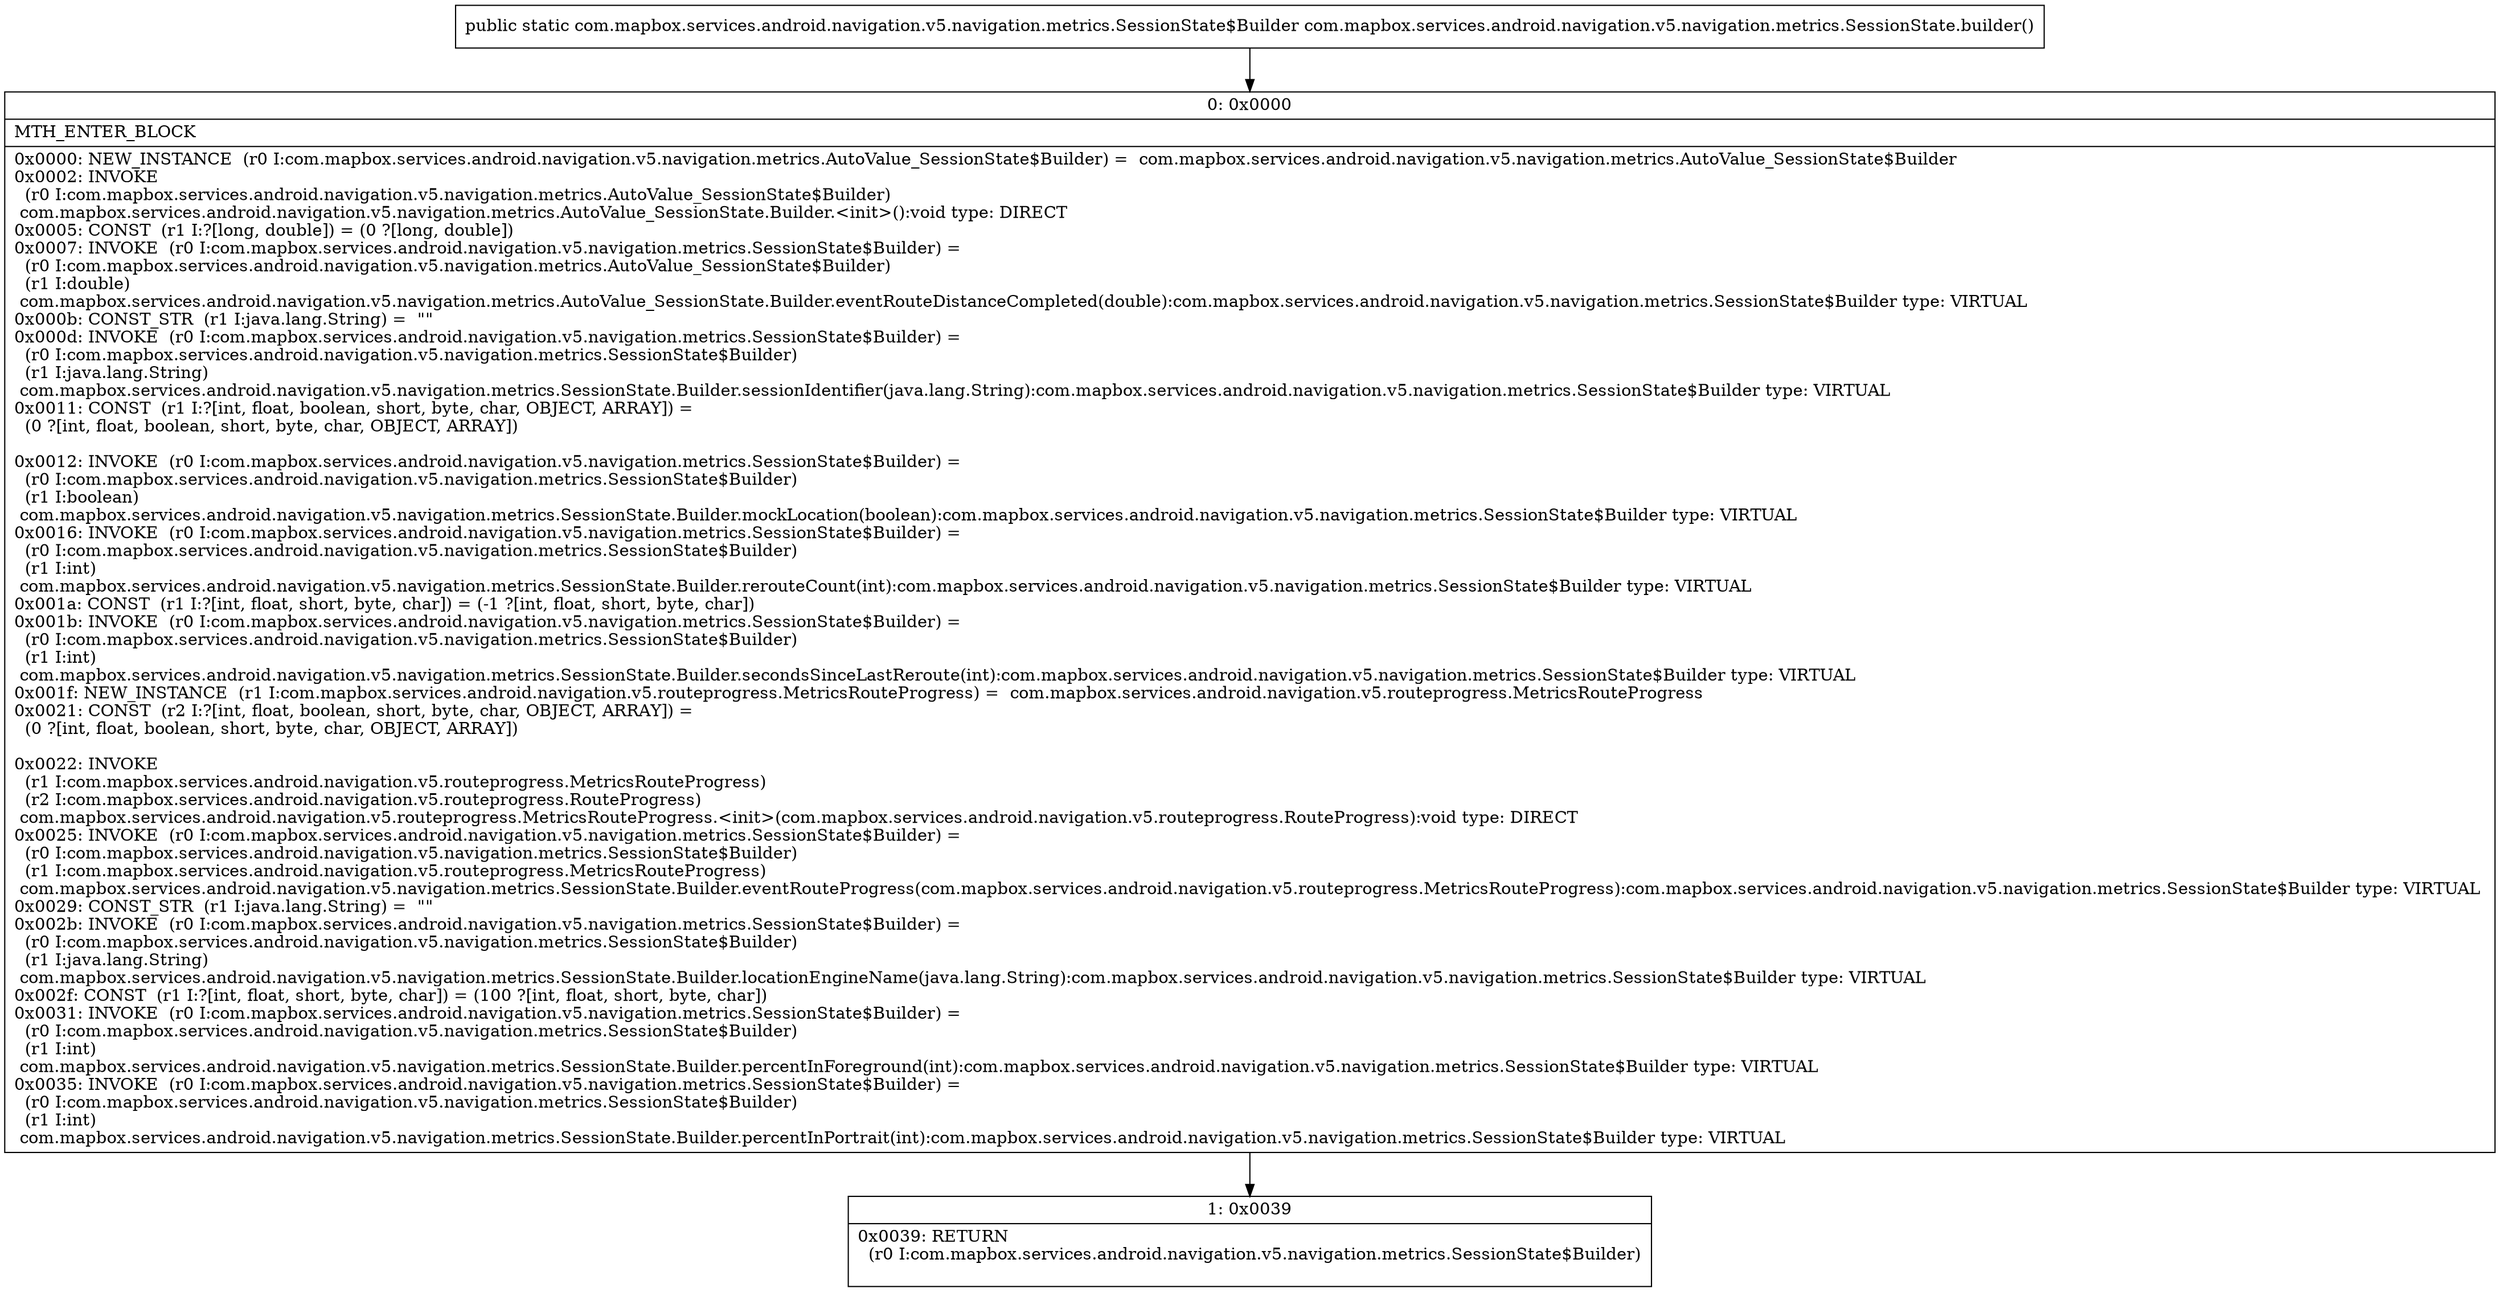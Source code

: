 digraph "CFG forcom.mapbox.services.android.navigation.v5.navigation.metrics.SessionState.builder()Lcom\/mapbox\/services\/android\/navigation\/v5\/navigation\/metrics\/SessionState$Builder;" {
Node_0 [shape=record,label="{0\:\ 0x0000|MTH_ENTER_BLOCK\l|0x0000: NEW_INSTANCE  (r0 I:com.mapbox.services.android.navigation.v5.navigation.metrics.AutoValue_SessionState$Builder) =  com.mapbox.services.android.navigation.v5.navigation.metrics.AutoValue_SessionState$Builder \l0x0002: INVOKE  \l  (r0 I:com.mapbox.services.android.navigation.v5.navigation.metrics.AutoValue_SessionState$Builder)\l com.mapbox.services.android.navigation.v5.navigation.metrics.AutoValue_SessionState.Builder.\<init\>():void type: DIRECT \l0x0005: CONST  (r1 I:?[long, double]) = (0 ?[long, double]) \l0x0007: INVOKE  (r0 I:com.mapbox.services.android.navigation.v5.navigation.metrics.SessionState$Builder) = \l  (r0 I:com.mapbox.services.android.navigation.v5.navigation.metrics.AutoValue_SessionState$Builder)\l  (r1 I:double)\l com.mapbox.services.android.navigation.v5.navigation.metrics.AutoValue_SessionState.Builder.eventRouteDistanceCompleted(double):com.mapbox.services.android.navigation.v5.navigation.metrics.SessionState$Builder type: VIRTUAL \l0x000b: CONST_STR  (r1 I:java.lang.String) =  \"\" \l0x000d: INVOKE  (r0 I:com.mapbox.services.android.navigation.v5.navigation.metrics.SessionState$Builder) = \l  (r0 I:com.mapbox.services.android.navigation.v5.navigation.metrics.SessionState$Builder)\l  (r1 I:java.lang.String)\l com.mapbox.services.android.navigation.v5.navigation.metrics.SessionState.Builder.sessionIdentifier(java.lang.String):com.mapbox.services.android.navigation.v5.navigation.metrics.SessionState$Builder type: VIRTUAL \l0x0011: CONST  (r1 I:?[int, float, boolean, short, byte, char, OBJECT, ARRAY]) = \l  (0 ?[int, float, boolean, short, byte, char, OBJECT, ARRAY])\l \l0x0012: INVOKE  (r0 I:com.mapbox.services.android.navigation.v5.navigation.metrics.SessionState$Builder) = \l  (r0 I:com.mapbox.services.android.navigation.v5.navigation.metrics.SessionState$Builder)\l  (r1 I:boolean)\l com.mapbox.services.android.navigation.v5.navigation.metrics.SessionState.Builder.mockLocation(boolean):com.mapbox.services.android.navigation.v5.navigation.metrics.SessionState$Builder type: VIRTUAL \l0x0016: INVOKE  (r0 I:com.mapbox.services.android.navigation.v5.navigation.metrics.SessionState$Builder) = \l  (r0 I:com.mapbox.services.android.navigation.v5.navigation.metrics.SessionState$Builder)\l  (r1 I:int)\l com.mapbox.services.android.navigation.v5.navigation.metrics.SessionState.Builder.rerouteCount(int):com.mapbox.services.android.navigation.v5.navigation.metrics.SessionState$Builder type: VIRTUAL \l0x001a: CONST  (r1 I:?[int, float, short, byte, char]) = (\-1 ?[int, float, short, byte, char]) \l0x001b: INVOKE  (r0 I:com.mapbox.services.android.navigation.v5.navigation.metrics.SessionState$Builder) = \l  (r0 I:com.mapbox.services.android.navigation.v5.navigation.metrics.SessionState$Builder)\l  (r1 I:int)\l com.mapbox.services.android.navigation.v5.navigation.metrics.SessionState.Builder.secondsSinceLastReroute(int):com.mapbox.services.android.navigation.v5.navigation.metrics.SessionState$Builder type: VIRTUAL \l0x001f: NEW_INSTANCE  (r1 I:com.mapbox.services.android.navigation.v5.routeprogress.MetricsRouteProgress) =  com.mapbox.services.android.navigation.v5.routeprogress.MetricsRouteProgress \l0x0021: CONST  (r2 I:?[int, float, boolean, short, byte, char, OBJECT, ARRAY]) = \l  (0 ?[int, float, boolean, short, byte, char, OBJECT, ARRAY])\l \l0x0022: INVOKE  \l  (r1 I:com.mapbox.services.android.navigation.v5.routeprogress.MetricsRouteProgress)\l  (r2 I:com.mapbox.services.android.navigation.v5.routeprogress.RouteProgress)\l com.mapbox.services.android.navigation.v5.routeprogress.MetricsRouteProgress.\<init\>(com.mapbox.services.android.navigation.v5.routeprogress.RouteProgress):void type: DIRECT \l0x0025: INVOKE  (r0 I:com.mapbox.services.android.navigation.v5.navigation.metrics.SessionState$Builder) = \l  (r0 I:com.mapbox.services.android.navigation.v5.navigation.metrics.SessionState$Builder)\l  (r1 I:com.mapbox.services.android.navigation.v5.routeprogress.MetricsRouteProgress)\l com.mapbox.services.android.navigation.v5.navigation.metrics.SessionState.Builder.eventRouteProgress(com.mapbox.services.android.navigation.v5.routeprogress.MetricsRouteProgress):com.mapbox.services.android.navigation.v5.navigation.metrics.SessionState$Builder type: VIRTUAL \l0x0029: CONST_STR  (r1 I:java.lang.String) =  \"\" \l0x002b: INVOKE  (r0 I:com.mapbox.services.android.navigation.v5.navigation.metrics.SessionState$Builder) = \l  (r0 I:com.mapbox.services.android.navigation.v5.navigation.metrics.SessionState$Builder)\l  (r1 I:java.lang.String)\l com.mapbox.services.android.navigation.v5.navigation.metrics.SessionState.Builder.locationEngineName(java.lang.String):com.mapbox.services.android.navigation.v5.navigation.metrics.SessionState$Builder type: VIRTUAL \l0x002f: CONST  (r1 I:?[int, float, short, byte, char]) = (100 ?[int, float, short, byte, char]) \l0x0031: INVOKE  (r0 I:com.mapbox.services.android.navigation.v5.navigation.metrics.SessionState$Builder) = \l  (r0 I:com.mapbox.services.android.navigation.v5.navigation.metrics.SessionState$Builder)\l  (r1 I:int)\l com.mapbox.services.android.navigation.v5.navigation.metrics.SessionState.Builder.percentInForeground(int):com.mapbox.services.android.navigation.v5.navigation.metrics.SessionState$Builder type: VIRTUAL \l0x0035: INVOKE  (r0 I:com.mapbox.services.android.navigation.v5.navigation.metrics.SessionState$Builder) = \l  (r0 I:com.mapbox.services.android.navigation.v5.navigation.metrics.SessionState$Builder)\l  (r1 I:int)\l com.mapbox.services.android.navigation.v5.navigation.metrics.SessionState.Builder.percentInPortrait(int):com.mapbox.services.android.navigation.v5.navigation.metrics.SessionState$Builder type: VIRTUAL \l}"];
Node_1 [shape=record,label="{1\:\ 0x0039|0x0039: RETURN  \l  (r0 I:com.mapbox.services.android.navigation.v5.navigation.metrics.SessionState$Builder)\l \l}"];
MethodNode[shape=record,label="{public static com.mapbox.services.android.navigation.v5.navigation.metrics.SessionState$Builder com.mapbox.services.android.navigation.v5.navigation.metrics.SessionState.builder() }"];
MethodNode -> Node_0;
Node_0 -> Node_1;
}

